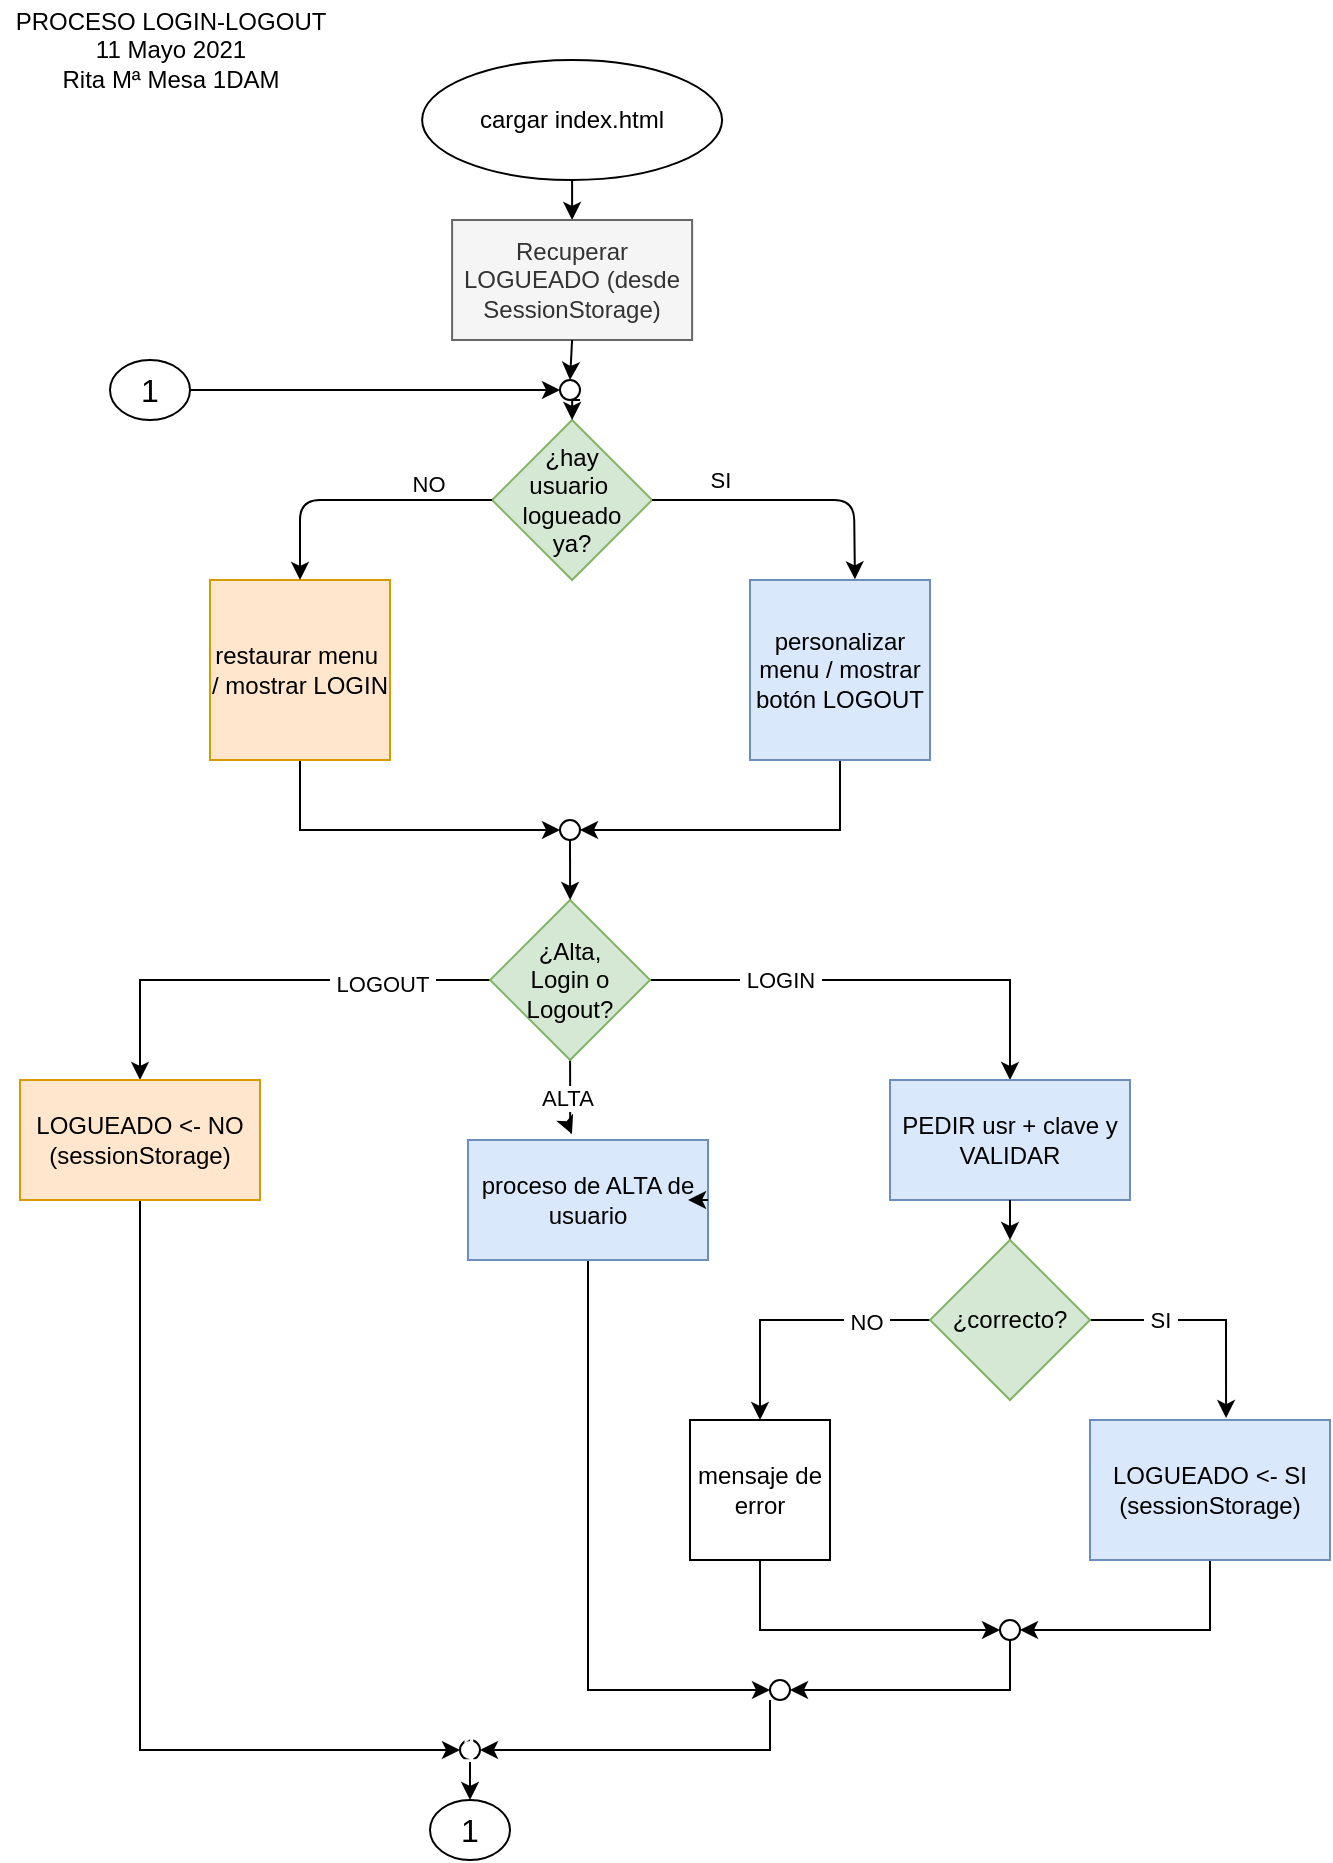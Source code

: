 <mxfile version="14.7.1" type="device"><diagram id="e-HLOaj8waMMObPF0tEu" name="Página-1"><mxGraphModel dx="868" dy="450" grid="1" gridSize="10" guides="1" tooltips="1" connect="1" arrows="1" fold="1" page="1" pageScale="1" pageWidth="827" pageHeight="1169" math="0" shadow="0"><root><mxCell id="0"/><mxCell id="1" parent="0"/><mxCell id="olSa29c5-AnAB_iLm0ou-2" value="cargar index.html" style="ellipse;whiteSpace=wrap;html=1;" parent="1" vertex="1"><mxGeometry x="331.05" y="100" width="150" height="60" as="geometry"/></mxCell><object label="ALTA&amp;nbsp;" id="WWjwVUkUGs9KJJmmSNgb-14"><mxCell style="edgeStyle=orthogonalEdgeStyle;rounded=0;orthogonalLoop=1;jettySize=auto;html=1;exitX=0.5;exitY=1;exitDx=0;exitDy=0;entryX=0.433;entryY=-0.05;entryDx=0;entryDy=0;entryPerimeter=0;" parent="1" source="olSa29c5-AnAB_iLm0ou-4" target="olSa29c5-AnAB_iLm0ou-24" edge="1"><mxGeometry relative="1" as="geometry"><Array as="points"><mxPoint x="405" y="635"/></Array></mxGeometry></mxCell></object><mxCell id="WWjwVUkUGs9KJJmmSNgb-15" style="edgeStyle=orthogonalEdgeStyle;rounded=0;orthogonalLoop=1;jettySize=auto;html=1;exitX=1;exitY=0.5;exitDx=0;exitDy=0;entryX=0.5;entryY=0;entryDx=0;entryDy=0;" parent="1" source="olSa29c5-AnAB_iLm0ou-4" target="olSa29c5-AnAB_iLm0ou-5" edge="1"><mxGeometry relative="1" as="geometry"/></mxCell><mxCell id="WWjwVUkUGs9KJJmmSNgb-16" value="&amp;nbsp;LOGIN&amp;nbsp;" style="edgeLabel;html=1;align=center;verticalAlign=middle;resizable=0;points=[];" parent="WWjwVUkUGs9KJJmmSNgb-15" vertex="1" connectable="0"><mxGeometry x="-0.433" relative="1" as="geometry"><mxPoint as="offset"/></mxGeometry></mxCell><mxCell id="WWjwVUkUGs9KJJmmSNgb-17" style="edgeStyle=orthogonalEdgeStyle;rounded=0;orthogonalLoop=1;jettySize=auto;html=1;entryX=0.5;entryY=0;entryDx=0;entryDy=0;" parent="1" source="olSa29c5-AnAB_iLm0ou-4" target="olSa29c5-AnAB_iLm0ou-42" edge="1"><mxGeometry relative="1" as="geometry"/></mxCell><mxCell id="WWjwVUkUGs9KJJmmSNgb-18" value="&amp;nbsp;LOGOUT&amp;nbsp;" style="edgeLabel;html=1;align=center;verticalAlign=middle;resizable=0;points=[];" parent="WWjwVUkUGs9KJJmmSNgb-17" vertex="1" connectable="0"><mxGeometry x="-0.517" y="2" relative="1" as="geometry"><mxPoint as="offset"/></mxGeometry></mxCell><mxCell id="olSa29c5-AnAB_iLm0ou-4" value="¿Alta,&lt;br&gt;Login o&lt;br&gt;Logout?" style="rhombus;whiteSpace=wrap;html=1;fillColor=#d5e8d4;strokeColor=#82b366;" parent="1" vertex="1"><mxGeometry x="365.05" y="520" width="80" height="80" as="geometry"/></mxCell><mxCell id="olSa29c5-AnAB_iLm0ou-5" value="PEDIR usr + clave y VALIDAR" style="rounded=0;whiteSpace=wrap;html=1;fillColor=#dae8fc;strokeColor=#6c8ebf;" parent="1" vertex="1"><mxGeometry x="565" y="610" width="120" height="60" as="geometry"/></mxCell><mxCell id="WWjwVUkUGs9KJJmmSNgb-23" style="edgeStyle=orthogonalEdgeStyle;rounded=0;orthogonalLoop=1;jettySize=auto;html=1;entryX=0.567;entryY=-0.014;entryDx=0;entryDy=0;entryPerimeter=0;exitX=1;exitY=0.5;exitDx=0;exitDy=0;" parent="1" source="olSa29c5-AnAB_iLm0ou-11" target="olSa29c5-AnAB_iLm0ou-28" edge="1"><mxGeometry relative="1" as="geometry"/></mxCell><mxCell id="WWjwVUkUGs9KJJmmSNgb-24" value="&amp;nbsp;SI&amp;nbsp;" style="edgeLabel;html=1;align=center;verticalAlign=middle;resizable=0;points=[];" parent="WWjwVUkUGs9KJJmmSNgb-23" vertex="1" connectable="0"><mxGeometry x="-0.026" relative="1" as="geometry"><mxPoint x="-22" as="offset"/></mxGeometry></mxCell><mxCell id="WWjwVUkUGs9KJJmmSNgb-25" style="edgeStyle=orthogonalEdgeStyle;rounded=0;orthogonalLoop=1;jettySize=auto;html=1;entryX=0.5;entryY=0;entryDx=0;entryDy=0;" parent="1" source="olSa29c5-AnAB_iLm0ou-11" target="olSa29c5-AnAB_iLm0ou-13" edge="1"><mxGeometry relative="1" as="geometry"/></mxCell><mxCell id="WWjwVUkUGs9KJJmmSNgb-26" value="&amp;nbsp;NO&amp;nbsp;" style="edgeLabel;html=1;align=center;verticalAlign=middle;resizable=0;points=[];" parent="WWjwVUkUGs9KJJmmSNgb-25" vertex="1" connectable="0"><mxGeometry x="-0.526" y="1" relative="1" as="geometry"><mxPoint as="offset"/></mxGeometry></mxCell><mxCell id="olSa29c5-AnAB_iLm0ou-11" value="¿correcto?" style="rhombus;whiteSpace=wrap;html=1;fillColor=#d5e8d4;strokeColor=#82b366;" parent="1" vertex="1"><mxGeometry x="585" y="690" width="80" height="80" as="geometry"/></mxCell><mxCell id="WWjwVUkUGs9KJJmmSNgb-20" style="edgeStyle=orthogonalEdgeStyle;rounded=0;orthogonalLoop=1;jettySize=auto;html=1;entryX=0;entryY=0.5;entryDx=0;entryDy=0;exitX=0.5;exitY=1;exitDx=0;exitDy=0;" parent="1" source="olSa29c5-AnAB_iLm0ou-13" target="WWjwVUkUGs9KJJmmSNgb-1" edge="1"><mxGeometry relative="1" as="geometry"/></mxCell><mxCell id="olSa29c5-AnAB_iLm0ou-13" value="mensaje de error" style="whiteSpace=wrap;html=1;aspect=fixed;" parent="1" vertex="1"><mxGeometry x="465" y="780" width="70" height="70" as="geometry"/></mxCell><mxCell id="olSa29c5-AnAB_iLm0ou-22" value="" style="endArrow=classic;html=1;entryX=0.5;entryY=0;entryDx=0;entryDy=0;exitX=0.5;exitY=1;exitDx=0;exitDy=0;" parent="1" source="olSa29c5-AnAB_iLm0ou-2" target="olSa29c5-AnAB_iLm0ou-39" edge="1"><mxGeometry width="50" height="50" relative="1" as="geometry"><mxPoint x="396.05" y="132" as="sourcePoint"/><mxPoint x="391.05" y="170" as="targetPoint"/></mxGeometry></mxCell><mxCell id="olSa29c5-AnAB_iLm0ou-23" value="" style="endArrow=classic;html=1;entryX=0.5;entryY=0;entryDx=0;entryDy=0;exitX=0.5;exitY=1;exitDx=0;exitDy=0;" parent="1" source="WWjwVUkUGs9KJJmmSNgb-4" target="olSa29c5-AnAB_iLm0ou-4" edge="1"><mxGeometry width="50" height="50" relative="1" as="geometry"><mxPoint x="380" y="480" as="sourcePoint"/><mxPoint x="540" y="100" as="targetPoint"/></mxGeometry></mxCell><mxCell id="WWjwVUkUGs9KJJmmSNgb-21" style="edgeStyle=orthogonalEdgeStyle;rounded=0;orthogonalLoop=1;jettySize=auto;html=1;entryX=0;entryY=0.5;entryDx=0;entryDy=0;exitX=0.5;exitY=1;exitDx=0;exitDy=0;" parent="1" source="olSa29c5-AnAB_iLm0ou-24" target="WWjwVUkUGs9KJJmmSNgb-2" edge="1"><mxGeometry relative="1" as="geometry"/></mxCell><mxCell id="olSa29c5-AnAB_iLm0ou-24" value="proceso de ALTA de usuario" style="rounded=0;whiteSpace=wrap;html=1;fillColor=#dae8fc;strokeColor=#6c8ebf;" parent="1" vertex="1"><mxGeometry x="354" y="640" width="120" height="60" as="geometry"/></mxCell><mxCell id="olSa29c5-AnAB_iLm0ou-25" value="" style="endArrow=classic;html=1;entryX=0.5;entryY=0;entryDx=0;entryDy=0;exitX=0.5;exitY=1;exitDx=0;exitDy=0;" parent="1" source="olSa29c5-AnAB_iLm0ou-5" target="olSa29c5-AnAB_iLm0ou-11" edge="1"><mxGeometry width="50" height="50" relative="1" as="geometry"><mxPoint x="475" y="750" as="sourcePoint"/><mxPoint x="525" y="700" as="targetPoint"/></mxGeometry></mxCell><mxCell id="WWjwVUkUGs9KJJmmSNgb-19" style="edgeStyle=orthogonalEdgeStyle;rounded=0;orthogonalLoop=1;jettySize=auto;html=1;exitX=0.5;exitY=1;exitDx=0;exitDy=0;entryX=1;entryY=0.5;entryDx=0;entryDy=0;" parent="1" source="olSa29c5-AnAB_iLm0ou-28" target="WWjwVUkUGs9KJJmmSNgb-1" edge="1"><mxGeometry relative="1" as="geometry"/></mxCell><mxCell id="olSa29c5-AnAB_iLm0ou-28" value="LOGUEADO &amp;lt;- SI&lt;br&gt;(sessionStorage)" style="rounded=0;whiteSpace=wrap;html=1;fillColor=#dae8fc;strokeColor=#6c8ebf;" parent="1" vertex="1"><mxGeometry x="665" y="780" width="120" height="70" as="geometry"/></mxCell><mxCell id="olSa29c5-AnAB_iLm0ou-29" value="¿hay&lt;br&gt;usuario&amp;nbsp;&lt;br&gt;logueado&lt;br&gt;ya?" style="rhombus;whiteSpace=wrap;html=1;fillColor=#d5e8d4;strokeColor=#82b366;" parent="1" vertex="1"><mxGeometry x="366.05" y="280" width="80" height="80" as="geometry"/></mxCell><mxCell id="WWjwVUkUGs9KJJmmSNgb-29" style="edgeStyle=orthogonalEdgeStyle;rounded=0;orthogonalLoop=1;jettySize=auto;html=1;entryX=1;entryY=0.5;entryDx=0;entryDy=0;exitX=0.5;exitY=1;exitDx=0;exitDy=0;entryPerimeter=0;" parent="1" source="olSa29c5-AnAB_iLm0ou-30" target="WWjwVUkUGs9KJJmmSNgb-4" edge="1"><mxGeometry relative="1" as="geometry"/></mxCell><mxCell id="olSa29c5-AnAB_iLm0ou-30" value="personalizar menu / mostrar botón LOGOUT" style="whiteSpace=wrap;html=1;aspect=fixed;fillColor=#dae8fc;strokeColor=#6c8ebf;" parent="1" vertex="1"><mxGeometry x="495" y="360" width="90" height="90" as="geometry"/></mxCell><mxCell id="WWjwVUkUGs9KJJmmSNgb-30" style="edgeStyle=orthogonalEdgeStyle;rounded=0;orthogonalLoop=1;jettySize=auto;html=1;entryX=0;entryY=0.5;entryDx=0;entryDy=0;exitX=0.5;exitY=1;exitDx=0;exitDy=0;" parent="1" source="olSa29c5-AnAB_iLm0ou-31" target="WWjwVUkUGs9KJJmmSNgb-4" edge="1"><mxGeometry relative="1" as="geometry"/></mxCell><mxCell id="olSa29c5-AnAB_iLm0ou-31" value="restaurar menu&amp;nbsp; / mostrar LOGIN" style="whiteSpace=wrap;html=1;aspect=fixed;fillColor=#ffe6cc;strokeColor=#d79b00;" parent="1" vertex="1"><mxGeometry x="225" y="360" width="90" height="90" as="geometry"/></mxCell><mxCell id="olSa29c5-AnAB_iLm0ou-32" value="" style="endArrow=classic;html=1;entryX=0.583;entryY=-0.004;entryDx=0;entryDy=0;exitX=1;exitY=0.5;exitDx=0;exitDy=0;entryPerimeter=0;" parent="1" source="olSa29c5-AnAB_iLm0ou-29" target="olSa29c5-AnAB_iLm0ou-30" edge="1"><mxGeometry width="50" height="50" relative="1" as="geometry"><mxPoint x="455" y="257.5" as="sourcePoint"/><mxPoint x="532.56" y="330" as="targetPoint"/><Array as="points"><mxPoint x="547" y="320"/></Array></mxGeometry></mxCell><mxCell id="olSa29c5-AnAB_iLm0ou-33" value="SI" style="edgeLabel;html=1;align=center;verticalAlign=middle;resizable=0;points=[];" parent="olSa29c5-AnAB_iLm0ou-32" vertex="1" connectable="0"><mxGeometry x="-0.52" y="2" relative="1" as="geometry"><mxPoint y="-8" as="offset"/></mxGeometry></mxCell><mxCell id="olSa29c5-AnAB_iLm0ou-34" value="" style="endArrow=classic;html=1;entryX=0.5;entryY=0;entryDx=0;entryDy=0;exitX=0;exitY=0.5;exitDx=0;exitDy=0;" parent="1" source="olSa29c5-AnAB_iLm0ou-29" target="olSa29c5-AnAB_iLm0ou-31" edge="1"><mxGeometry width="50" height="50" relative="1" as="geometry"><mxPoint x="375" y="258" as="sourcePoint"/><mxPoint x="452.56" y="330.5" as="targetPoint"/><Array as="points"><mxPoint x="270" y="320"/></Array></mxGeometry></mxCell><mxCell id="olSa29c5-AnAB_iLm0ou-35" value="NO" style="edgeLabel;html=1;align=center;verticalAlign=middle;resizable=0;points=[];" parent="olSa29c5-AnAB_iLm0ou-34" vertex="1" connectable="0"><mxGeometry x="-0.52" y="2" relative="1" as="geometry"><mxPoint y="-10" as="offset"/></mxGeometry></mxCell><mxCell id="olSa29c5-AnAB_iLm0ou-39" value="Recuperar LOGUEADO (desde SessionStorage)" style="rounded=0;whiteSpace=wrap;html=1;fillColor=#f5f5f5;strokeColor=#666666;fontColor=#333333;" parent="1" vertex="1"><mxGeometry x="346.05" y="180" width="120" height="60" as="geometry"/></mxCell><mxCell id="olSa29c5-AnAB_iLm0ou-40" value="" style="endArrow=classic;html=1;entryX=0.5;entryY=0;entryDx=0;entryDy=0;exitX=0.5;exitY=1;exitDx=0;exitDy=0;" parent="1" source="olSa29c5-AnAB_iLm0ou-39" target="WWjwVUkUGs9KJJmmSNgb-10" edge="1"><mxGeometry width="50" height="50" relative="1" as="geometry"><mxPoint x="326.05" y="310" as="sourcePoint"/><mxPoint x="376.05" y="260" as="targetPoint"/></mxGeometry></mxCell><mxCell id="WWjwVUkUGs9KJJmmSNgb-28" style="edgeStyle=orthogonalEdgeStyle;rounded=0;orthogonalLoop=1;jettySize=auto;html=1;entryX=0;entryY=0.5;entryDx=0;entryDy=0;exitX=0.5;exitY=1;exitDx=0;exitDy=0;" parent="1" source="olSa29c5-AnAB_iLm0ou-42" target="WWjwVUkUGs9KJJmmSNgb-3" edge="1"><mxGeometry relative="1" as="geometry"/></mxCell><mxCell id="olSa29c5-AnAB_iLm0ou-42" value="LOGUEADO &amp;lt;- NO&lt;br&gt;(sessionStorage)" style="rounded=0;whiteSpace=wrap;html=1;fillColor=#ffe6cc;strokeColor=#d79b00;" parent="1" vertex="1"><mxGeometry x="130" y="610" width="120" height="60" as="geometry"/></mxCell><mxCell id="WWjwVUkUGs9KJJmmSNgb-22" style="edgeStyle=orthogonalEdgeStyle;rounded=0;orthogonalLoop=1;jettySize=auto;html=1;exitX=0.5;exitY=1;exitDx=0;exitDy=0;entryX=1;entryY=0.5;entryDx=0;entryDy=0;" parent="1" source="WWjwVUkUGs9KJJmmSNgb-1" target="WWjwVUkUGs9KJJmmSNgb-2" edge="1"><mxGeometry relative="1" as="geometry"/></mxCell><mxCell id="WWjwVUkUGs9KJJmmSNgb-1" value="" style="shape=ellipse;html=1;fontSize=18;fontColor=#ffffff;fillColor=none;" parent="1" vertex="1"><mxGeometry x="620" y="880" width="10" height="10" as="geometry"/></mxCell><mxCell id="WWjwVUkUGs9KJJmmSNgb-27" style="edgeStyle=orthogonalEdgeStyle;rounded=0;orthogonalLoop=1;jettySize=auto;html=1;entryX=1;entryY=0.5;entryDx=0;entryDy=0;exitX=0;exitY=1;exitDx=0;exitDy=0;" parent="1" source="WWjwVUkUGs9KJJmmSNgb-2" target="WWjwVUkUGs9KJJmmSNgb-3" edge="1"><mxGeometry relative="1" as="geometry"/></mxCell><mxCell id="WWjwVUkUGs9KJJmmSNgb-2" value="" style="shape=ellipse;html=1;fontSize=18;fontColor=#ffffff;fillColor=none;" parent="1" vertex="1"><mxGeometry x="505" y="910" width="10" height="10" as="geometry"/></mxCell><mxCell id="WWjwVUkUGs9KJJmmSNgb-34" style="edgeStyle=orthogonalEdgeStyle;rounded=0;orthogonalLoop=1;jettySize=auto;html=1;exitX=0.5;exitY=1;exitDx=0;exitDy=0;entryX=0.5;entryY=0;entryDx=0;entryDy=0;" parent="1" source="WWjwVUkUGs9KJJmmSNgb-3" target="WWjwVUkUGs9KJJmmSNgb-31" edge="1"><mxGeometry relative="1" as="geometry"/></mxCell><mxCell id="WWjwVUkUGs9KJJmmSNgb-3" value="1" style="shape=ellipse;html=1;fontSize=18;fontColor=#ffffff;fillColor=none;" parent="1" vertex="1"><mxGeometry x="350" y="940" width="10" height="10" as="geometry"/></mxCell><mxCell id="WWjwVUkUGs9KJJmmSNgb-4" value="" style="shape=ellipse;html=1;fontSize=18;fontColor=#ffffff;fillColor=none;" parent="1" vertex="1"><mxGeometry x="400" y="480" width="10" height="10" as="geometry"/></mxCell><mxCell id="WWjwVUkUGs9KJJmmSNgb-9" style="edgeStyle=orthogonalEdgeStyle;rounded=0;orthogonalLoop=1;jettySize=auto;html=1;exitX=1;exitY=0.5;exitDx=0;exitDy=0;entryX=0.917;entryY=0.5;entryDx=0;entryDy=0;entryPerimeter=0;" parent="1" source="olSa29c5-AnAB_iLm0ou-24" target="olSa29c5-AnAB_iLm0ou-24" edge="1"><mxGeometry relative="1" as="geometry"/></mxCell><mxCell id="WWjwVUkUGs9KJJmmSNgb-13" style="edgeStyle=orthogonalEdgeStyle;rounded=0;orthogonalLoop=1;jettySize=auto;html=1;exitX=1;exitY=1;exitDx=0;exitDy=0;entryX=0.5;entryY=0;entryDx=0;entryDy=0;" parent="1" source="WWjwVUkUGs9KJJmmSNgb-10" target="olSa29c5-AnAB_iLm0ou-29" edge="1"><mxGeometry relative="1" as="geometry"/></mxCell><mxCell id="WWjwVUkUGs9KJJmmSNgb-10" value="" style="shape=ellipse;html=1;fontSize=18;fontColor=#ffffff;fillColor=none;" parent="1" vertex="1"><mxGeometry x="400" y="260" width="10" height="10" as="geometry"/></mxCell><mxCell id="WWjwVUkUGs9KJJmmSNgb-31" value="&lt;font style=&quot;font-size: 16px&quot;&gt;1&lt;/font&gt;" style="ellipse;whiteSpace=wrap;html=1;fillColor=none;" parent="1" vertex="1"><mxGeometry x="335" y="970" width="40" height="30" as="geometry"/></mxCell><mxCell id="WWjwVUkUGs9KJJmmSNgb-33" style="edgeStyle=orthogonalEdgeStyle;rounded=0;orthogonalLoop=1;jettySize=auto;html=1;entryX=0;entryY=0.5;entryDx=0;entryDy=0;" parent="1" source="WWjwVUkUGs9KJJmmSNgb-32" target="WWjwVUkUGs9KJJmmSNgb-10" edge="1"><mxGeometry relative="1" as="geometry"/></mxCell><mxCell id="WWjwVUkUGs9KJJmmSNgb-32" value="&lt;font style=&quot;font-size: 16px&quot;&gt;1&lt;/font&gt;" style="ellipse;whiteSpace=wrap;html=1;fillColor=none;" parent="1" vertex="1"><mxGeometry x="175" y="250" width="40" height="30" as="geometry"/></mxCell><mxCell id="dOeuaym-cYgjWYH0nvmh-1" value="PROCESO LOGIN-LOGOUT&lt;br&gt;11 Mayo 2021&lt;br&gt;Rita Mª Mesa 1DAM" style="text;html=1;align=center;verticalAlign=middle;resizable=0;points=[];autosize=1;strokeColor=none;" vertex="1" parent="1"><mxGeometry x="120" y="70" width="170" height="50" as="geometry"/></mxCell></root></mxGraphModel></diagram></mxfile>